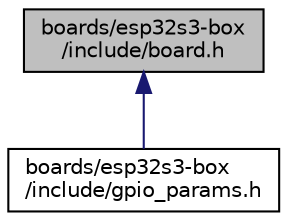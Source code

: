 digraph "boards/esp32s3-box/include/board.h"
{
 // LATEX_PDF_SIZE
  edge [fontname="Helvetica",fontsize="10",labelfontname="Helvetica",labelfontsize="10"];
  node [fontname="Helvetica",fontsize="10",shape=record];
  Node1 [label="boards/esp32s3-box\l/include/board.h",height=0.2,width=0.4,color="black", fillcolor="grey75", style="filled", fontcolor="black",tooltip="Board definitions for ESP32-S3-Box boards."];
  Node1 -> Node2 [dir="back",color="midnightblue",fontsize="10",style="solid",fontname="Helvetica"];
  Node2 [label="boards/esp32s3-box\l/include/gpio_params.h",height=0.2,width=0.4,color="black", fillcolor="white", style="filled",URL="$esp32s3-box_2include_2gpio__params_8h.html",tooltip="Board specific configuration of direct mapped GPIOs."];
}
